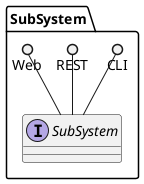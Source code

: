 @startuml

package "SubSystem" {
    interface "SubSystem" {

    }
    CLI ()-- "SubSystem"
    REST ()-- "SubSystem"
    Web ()-- "SubSystem"

}


@enduml
